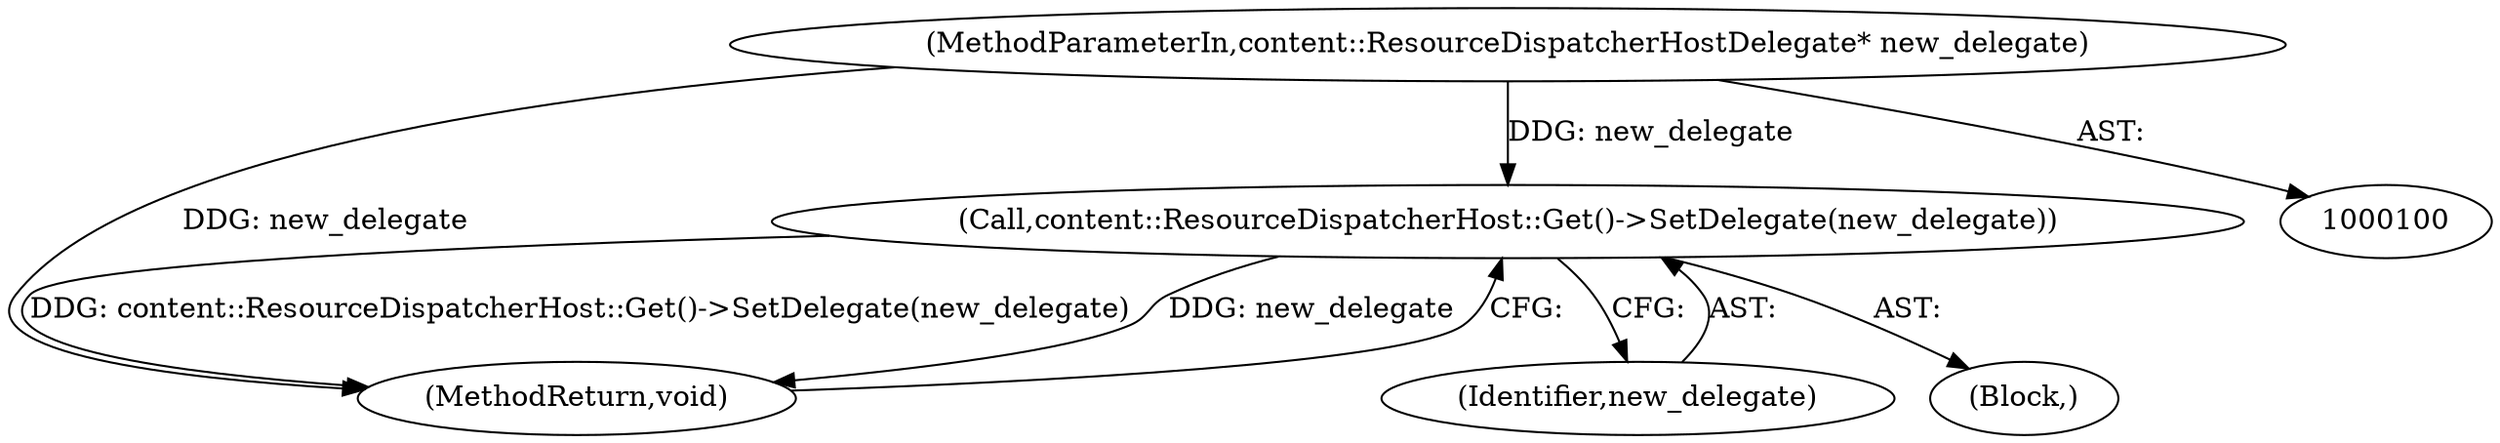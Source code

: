 digraph "1_Chrome_8b10115b2410b4bde18e094ad9fb8c5056134c87_4@pointer" {
"1000101" [label="(MethodParameterIn,content::ResourceDispatcherHostDelegate* new_delegate)"];
"1000103" [label="(Call,content::ResourceDispatcherHost::Get()->SetDelegate(new_delegate))"];
"1000104" [label="(Identifier,new_delegate)"];
"1000103" [label="(Call,content::ResourceDispatcherHost::Get()->SetDelegate(new_delegate))"];
"1000105" [label="(MethodReturn,void)"];
"1000101" [label="(MethodParameterIn,content::ResourceDispatcherHostDelegate* new_delegate)"];
"1000102" [label="(Block,)"];
"1000101" -> "1000100"  [label="AST: "];
"1000101" -> "1000105"  [label="DDG: new_delegate"];
"1000101" -> "1000103"  [label="DDG: new_delegate"];
"1000103" -> "1000102"  [label="AST: "];
"1000103" -> "1000104"  [label="CFG: "];
"1000104" -> "1000103"  [label="AST: "];
"1000105" -> "1000103"  [label="CFG: "];
"1000103" -> "1000105"  [label="DDG: content::ResourceDispatcherHost::Get()->SetDelegate(new_delegate)"];
"1000103" -> "1000105"  [label="DDG: new_delegate"];
}
